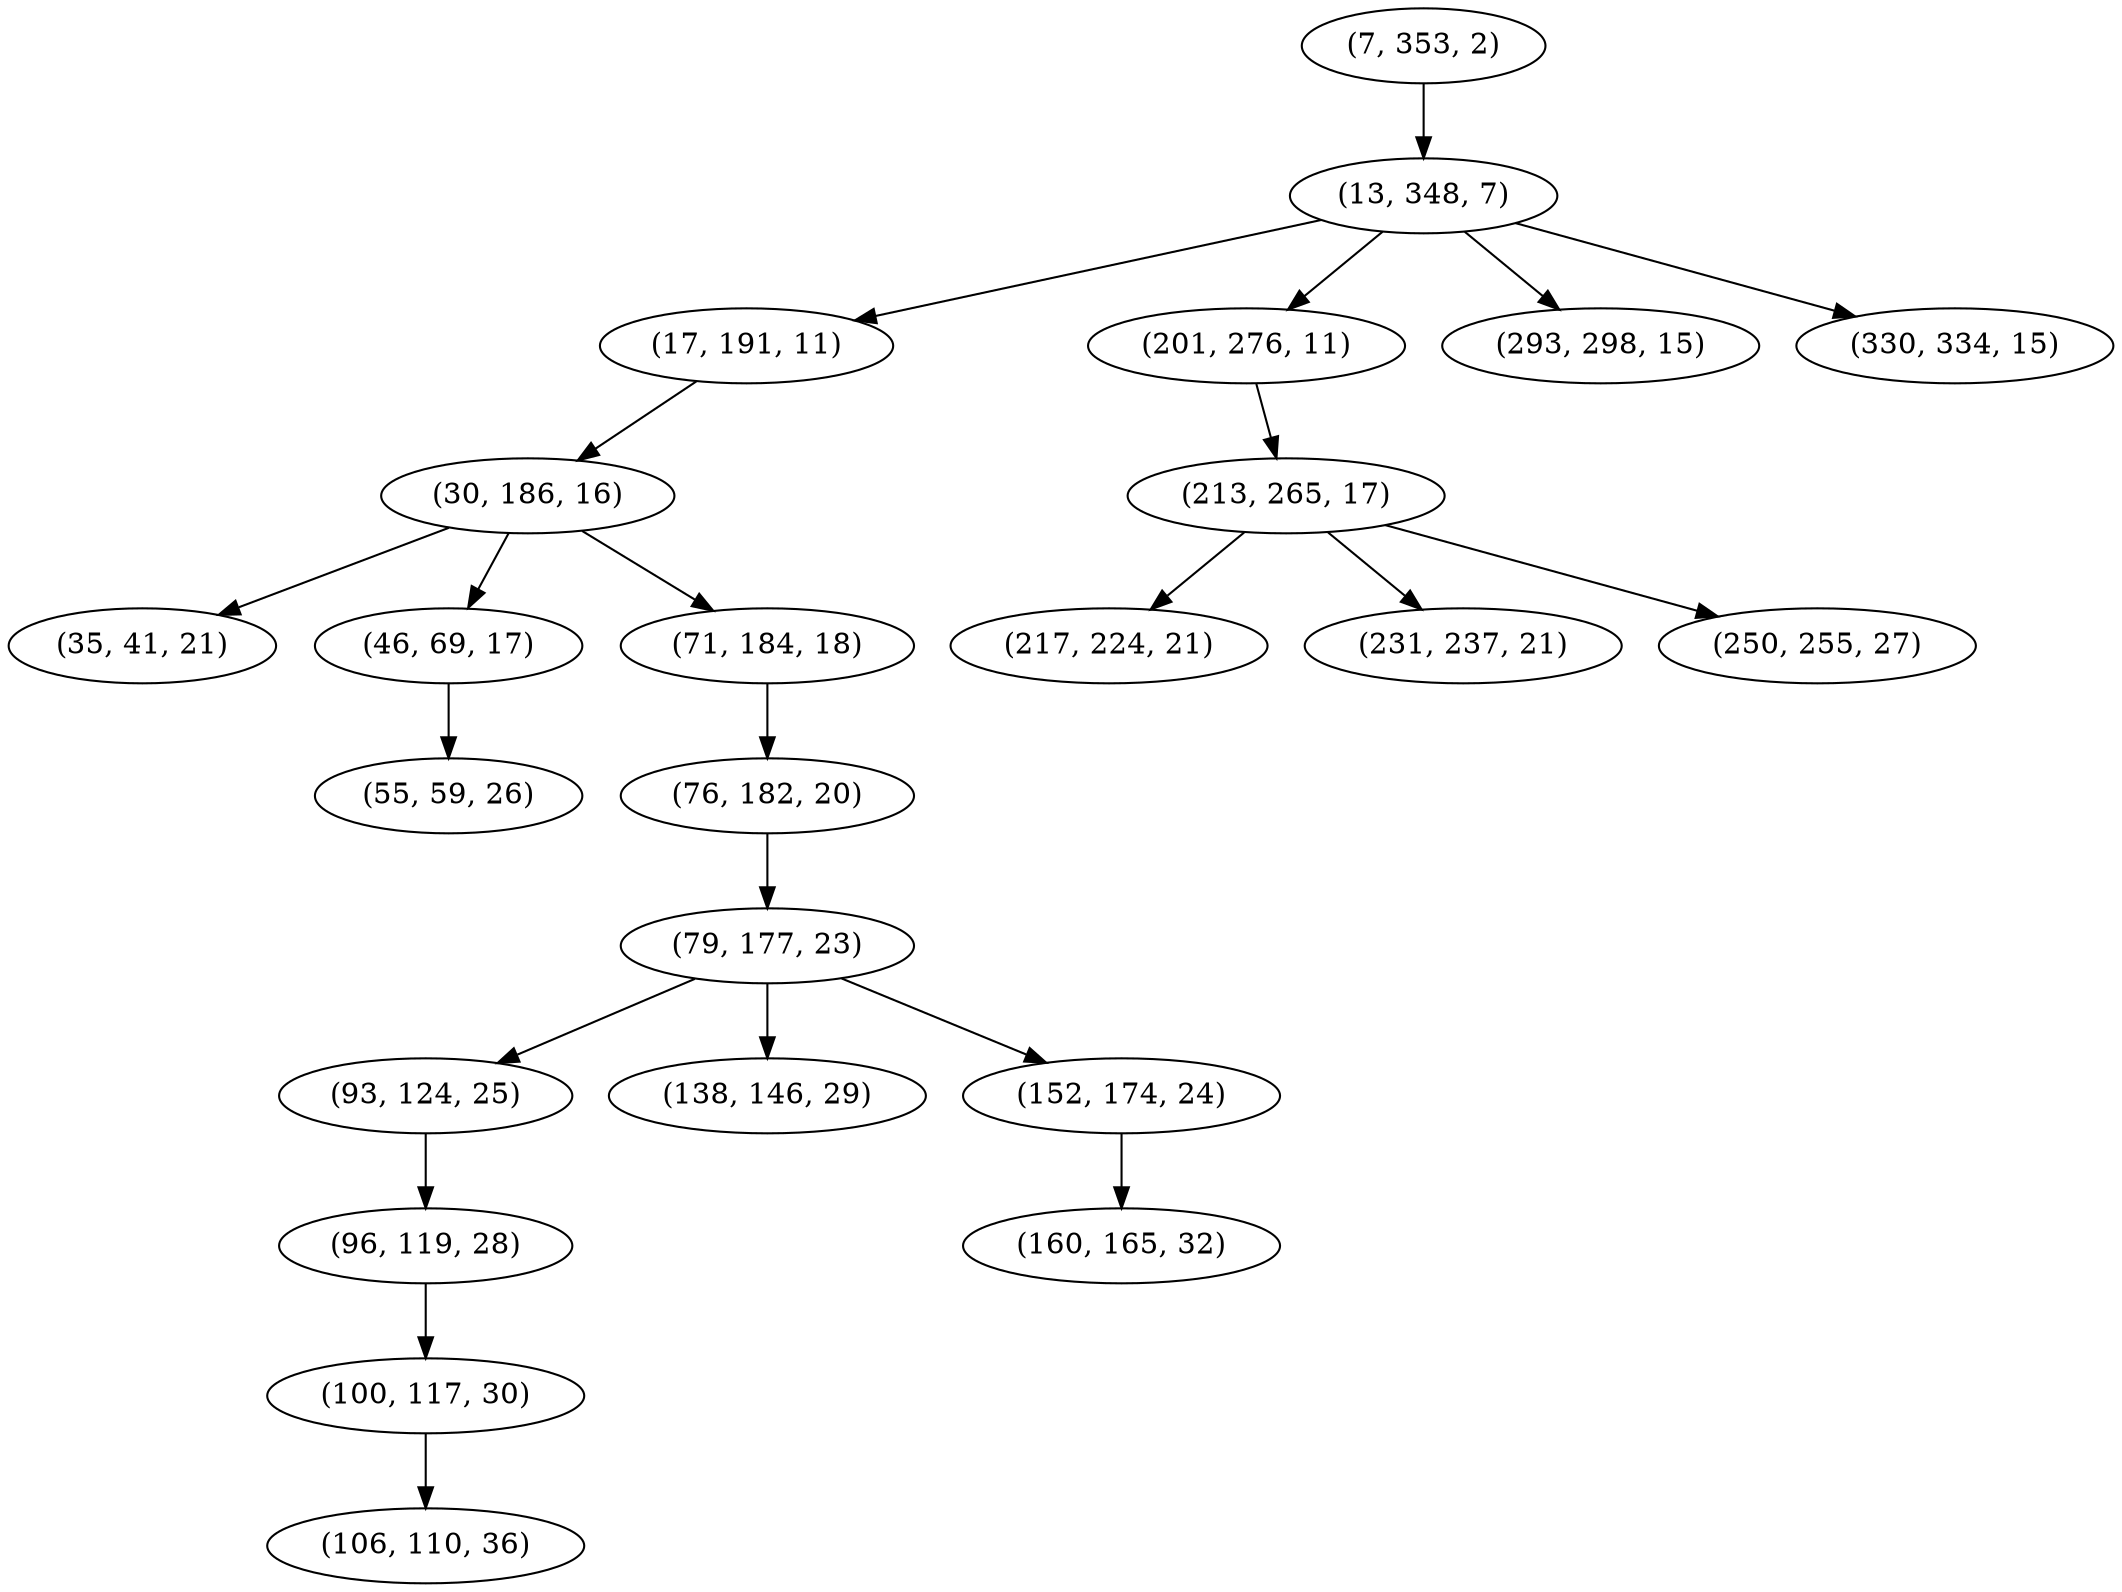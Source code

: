 digraph tree {
    "(7, 353, 2)";
    "(13, 348, 7)";
    "(17, 191, 11)";
    "(30, 186, 16)";
    "(35, 41, 21)";
    "(46, 69, 17)";
    "(55, 59, 26)";
    "(71, 184, 18)";
    "(76, 182, 20)";
    "(79, 177, 23)";
    "(93, 124, 25)";
    "(96, 119, 28)";
    "(100, 117, 30)";
    "(106, 110, 36)";
    "(138, 146, 29)";
    "(152, 174, 24)";
    "(160, 165, 32)";
    "(201, 276, 11)";
    "(213, 265, 17)";
    "(217, 224, 21)";
    "(231, 237, 21)";
    "(250, 255, 27)";
    "(293, 298, 15)";
    "(330, 334, 15)";
    "(7, 353, 2)" -> "(13, 348, 7)";
    "(13, 348, 7)" -> "(17, 191, 11)";
    "(13, 348, 7)" -> "(201, 276, 11)";
    "(13, 348, 7)" -> "(293, 298, 15)";
    "(13, 348, 7)" -> "(330, 334, 15)";
    "(17, 191, 11)" -> "(30, 186, 16)";
    "(30, 186, 16)" -> "(35, 41, 21)";
    "(30, 186, 16)" -> "(46, 69, 17)";
    "(30, 186, 16)" -> "(71, 184, 18)";
    "(46, 69, 17)" -> "(55, 59, 26)";
    "(71, 184, 18)" -> "(76, 182, 20)";
    "(76, 182, 20)" -> "(79, 177, 23)";
    "(79, 177, 23)" -> "(93, 124, 25)";
    "(79, 177, 23)" -> "(138, 146, 29)";
    "(79, 177, 23)" -> "(152, 174, 24)";
    "(93, 124, 25)" -> "(96, 119, 28)";
    "(96, 119, 28)" -> "(100, 117, 30)";
    "(100, 117, 30)" -> "(106, 110, 36)";
    "(152, 174, 24)" -> "(160, 165, 32)";
    "(201, 276, 11)" -> "(213, 265, 17)";
    "(213, 265, 17)" -> "(217, 224, 21)";
    "(213, 265, 17)" -> "(231, 237, 21)";
    "(213, 265, 17)" -> "(250, 255, 27)";
}
